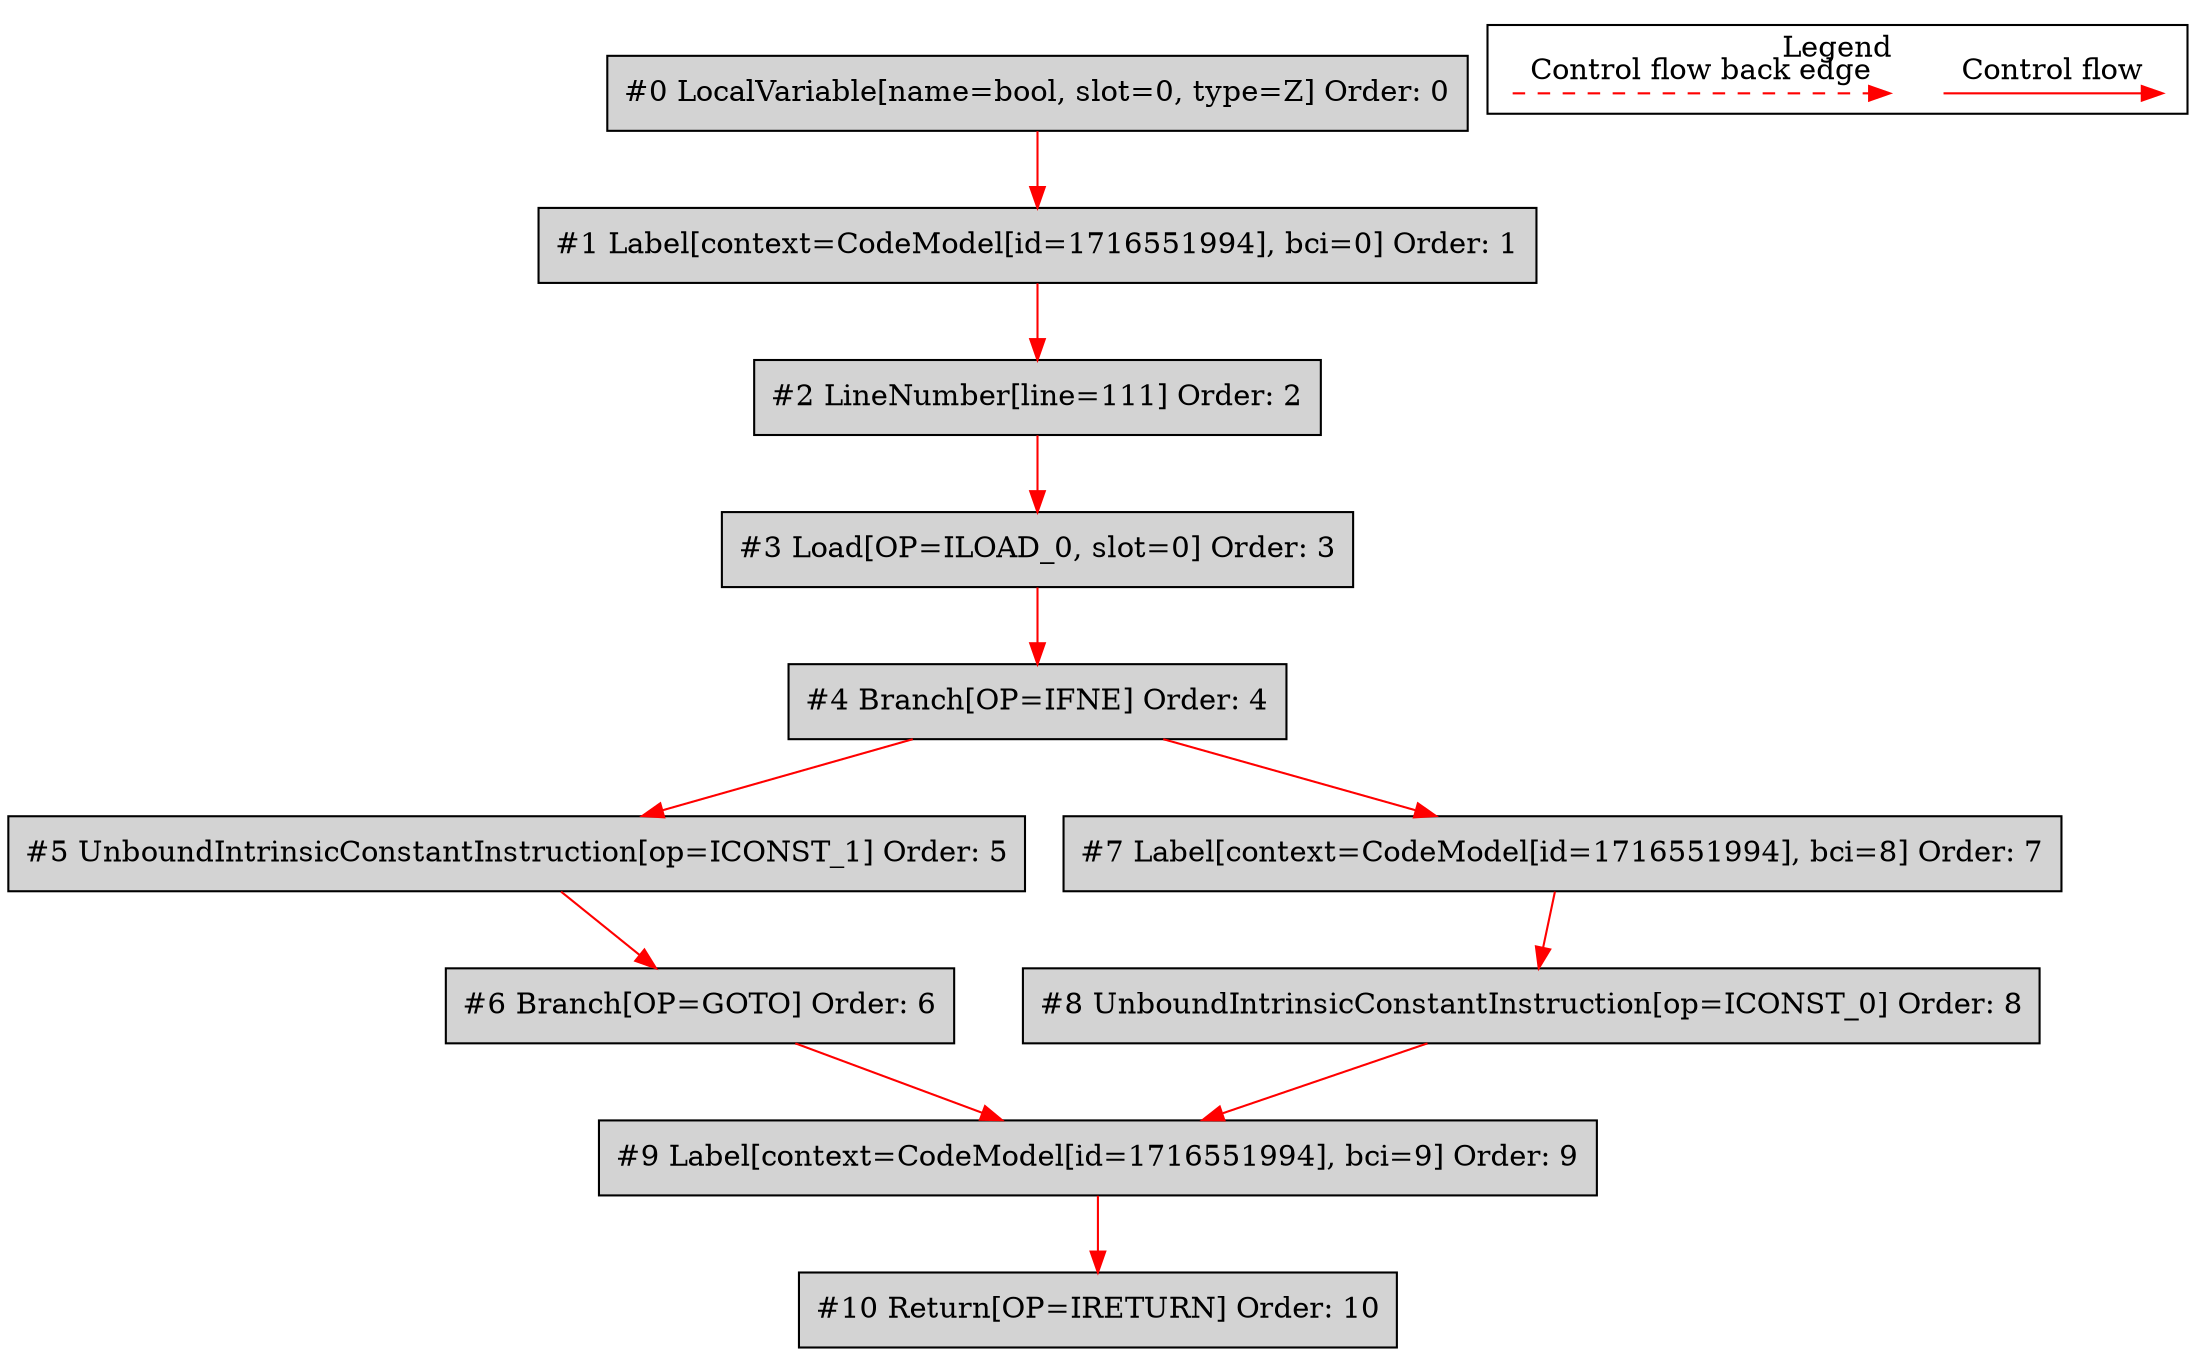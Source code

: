 digraph {
 ordering="in";
 node0[label="#0 LocalVariable[name=bool, slot=0, type=Z] Order: 0", shape=box, fillcolor=lightgrey, style=filled];
 node1[label="#1 Label[context=CodeModel[id=1716551994], bci=0] Order: 1", shape=box, fillcolor=lightgrey, style=filled];
 node2[label="#2 LineNumber[line=111] Order: 2", shape=box, fillcolor=lightgrey, style=filled];
 node3[label="#3 Load[OP=ILOAD_0, slot=0] Order: 3", shape=box, fillcolor=lightgrey, style=filled];
 node4[label="#4 Branch[OP=IFNE] Order: 4", shape=box, fillcolor=lightgrey, style=filled];
 node5[label="#5 UnboundIntrinsicConstantInstruction[op=ICONST_1] Order: 5", shape=box, fillcolor=lightgrey, style=filled];
 node6[label="#6 Branch[OP=GOTO] Order: 6", shape=box, fillcolor=lightgrey, style=filled];
 node7[label="#7 Label[context=CodeModel[id=1716551994], bci=8] Order: 7", shape=box, fillcolor=lightgrey, style=filled];
 node8[label="#8 UnboundIntrinsicConstantInstruction[op=ICONST_0] Order: 8", shape=box, fillcolor=lightgrey, style=filled];
 node9[label="#9 Label[context=CodeModel[id=1716551994], bci=9] Order: 9", shape=box, fillcolor=lightgrey, style=filled];
 node10[label="#10 Return[OP=IRETURN] Order: 10", shape=box, fillcolor=lightgrey, style=filled];
 node0 -> node1[color=red];
 node1 -> node2[color=red];
 node2 -> node3[color=red];
 node3 -> node4[color=red];
 node4 -> node5[color=red];
 node5 -> node6[color=red];
 node4 -> node7[color=red];
 node7 -> node8[color=red];
 node6 -> node9[color=red];
 node8 -> node9[color=red];
 node9 -> node10[color=red];
 subgraph cluster_000 {
  label = "Legend";
  node [shape=point]
  {
   rank=same;
   c0 [style = invis];
   c1 [style = invis];
   c2 [style = invis];
   c3 [style = invis];
  }
  c0 -> c1 [label="Control flow", style=solid, color=red]
  c2 -> c3 [label="Control flow back edge", style=dashed, color=red]
 }

}
